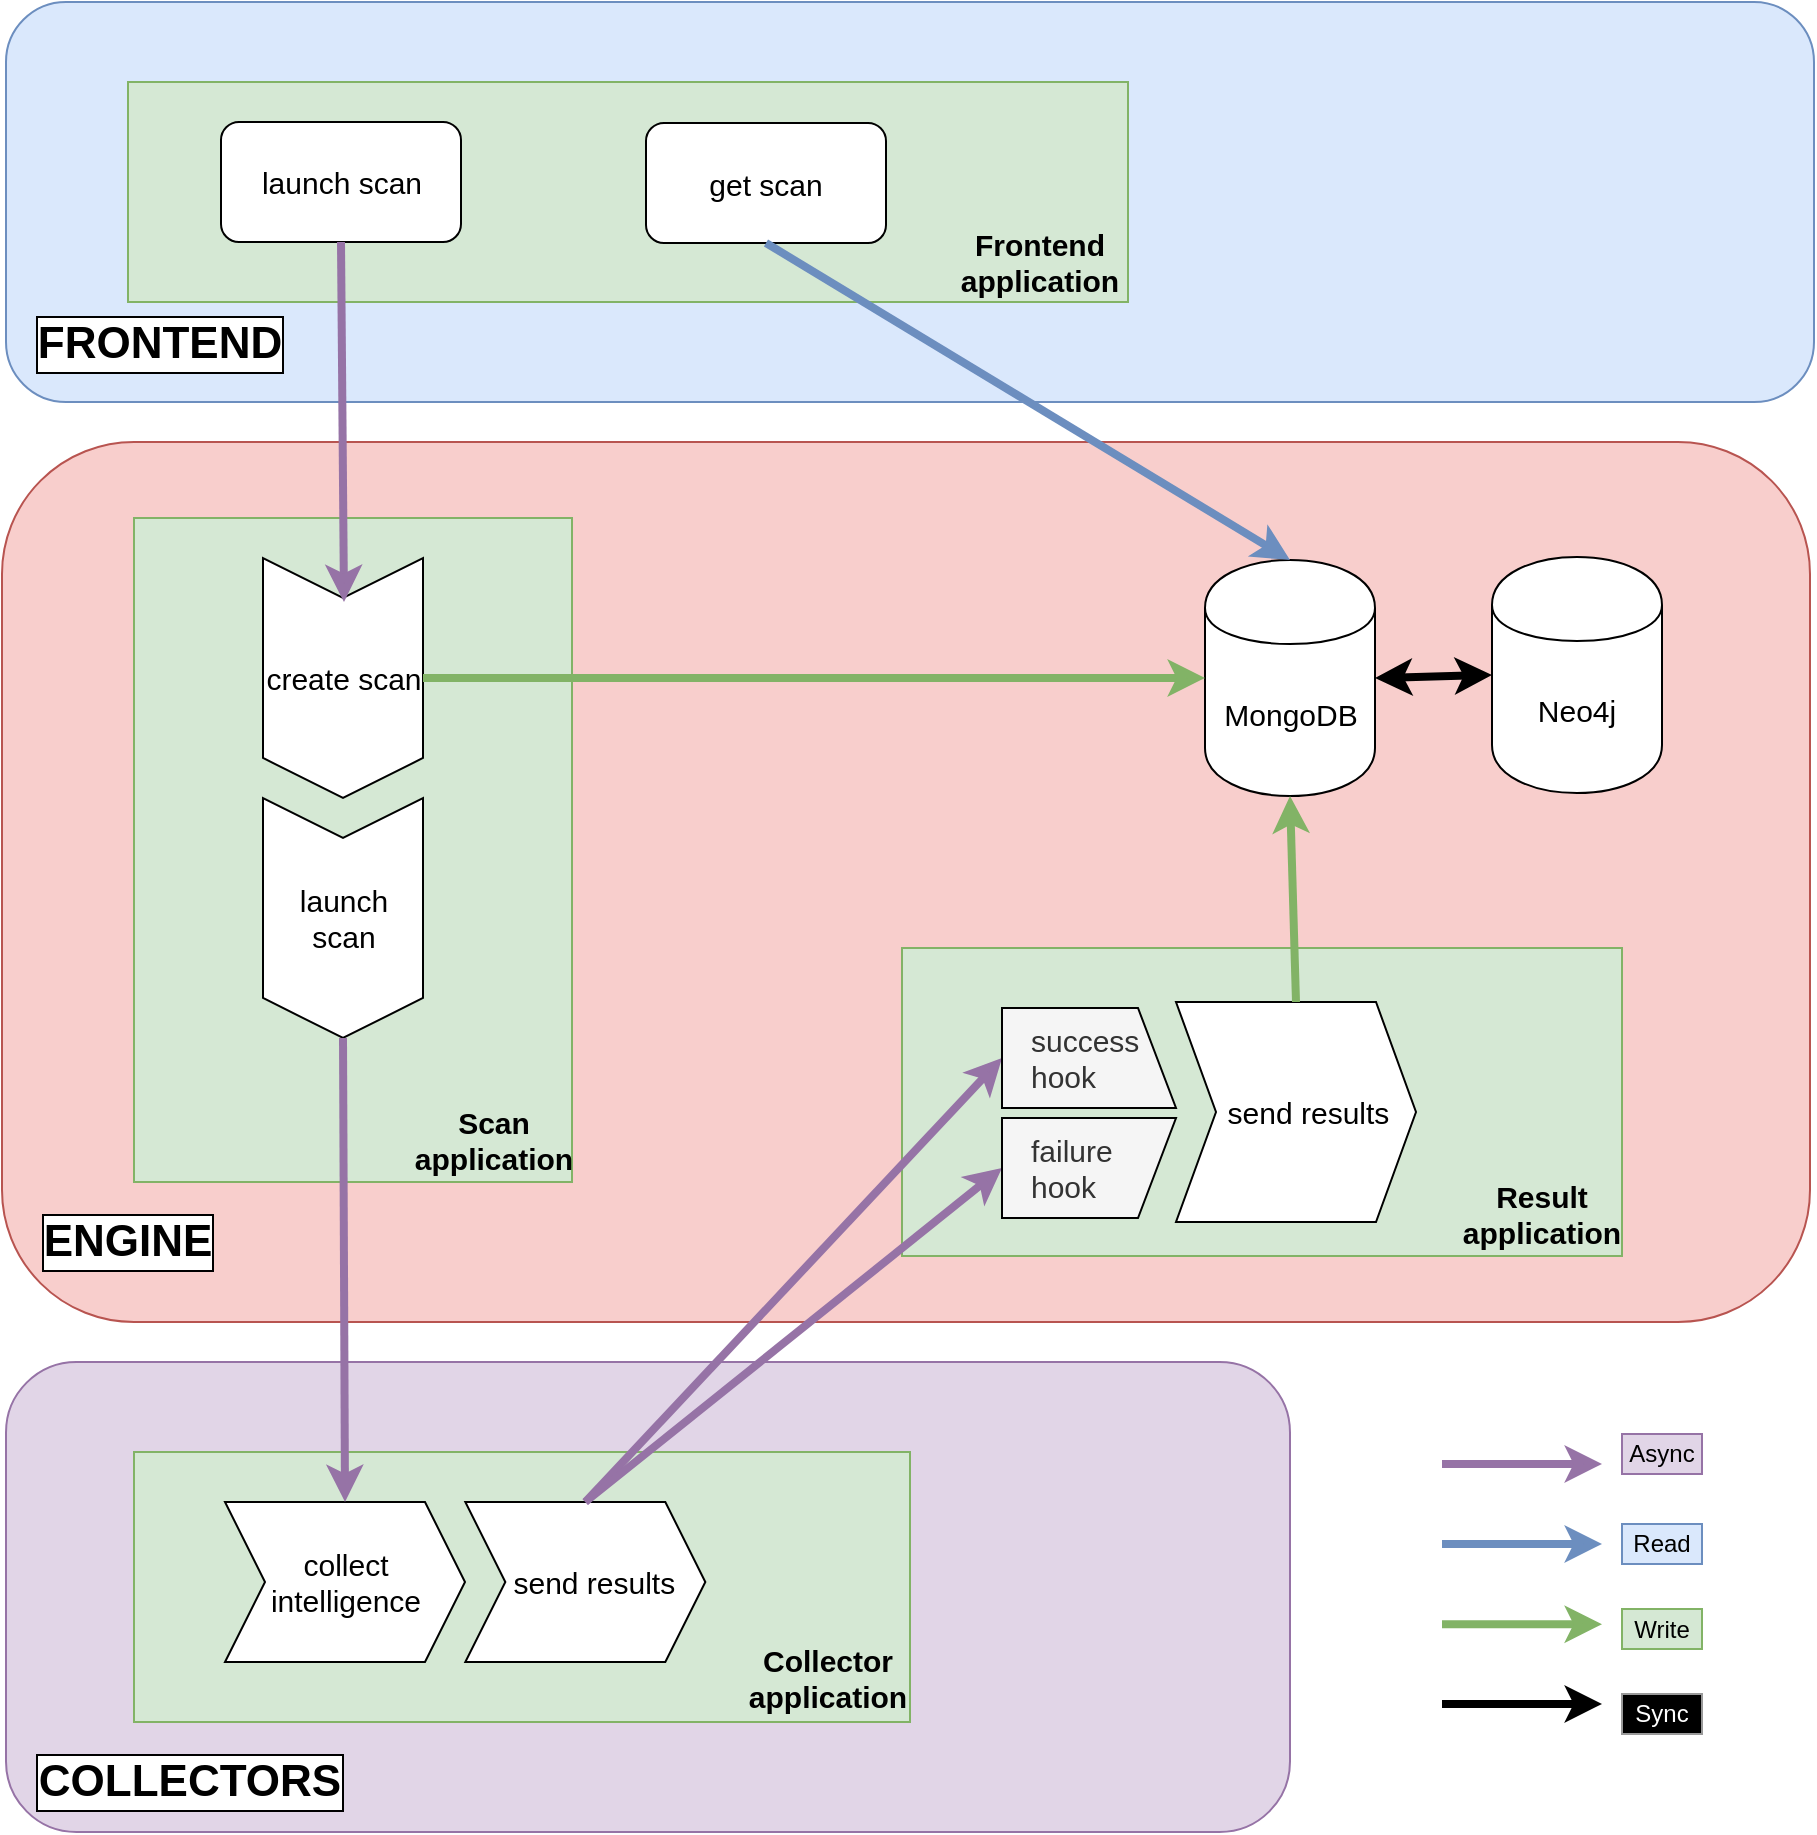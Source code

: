 <mxfile version="11.1.4" type="device"><diagram id="2f404044-711c-603c-8f00-f6bb4c023d3c" name="Page-1"><mxGraphModel dx="2595" dy="3761" grid="1" gridSize="10" guides="1" tooltips="1" connect="1" arrows="1" fold="1" page="1" pageScale="1" pageWidth="827" pageHeight="1169" background="#ffffff" math="0" shadow="0"><root><mxCell id="0"/><mxCell id="1" parent="0"/><mxCell id="509k040vJM3QYNohGuPD-551" value="" style="rounded=1;whiteSpace=wrap;html=1;fillColor=#e1d5e7;strokeColor=#9673a6;" vertex="1" parent="1"><mxGeometry x="738" y="-640" width="642" height="235" as="geometry"/></mxCell><mxCell id="509k040vJM3QYNohGuPD-555" value="" style="rounded=0;whiteSpace=wrap;html=1;fillColor=#d5e8d4;strokeColor=#82b366;glass=0;shadow=0;comic=0;" vertex="1" parent="1"><mxGeometry x="802" y="-595" width="388" height="135" as="geometry"/></mxCell><mxCell id="509k040vJM3QYNohGuPD-549" value="" style="rounded=1;whiteSpace=wrap;html=1;fillColor=#f8cecc;strokeColor=#b85450;" vertex="1" parent="1"><mxGeometry x="736" y="-1100" width="904" height="440" as="geometry"/></mxCell><mxCell id="509k040vJM3QYNohGuPD-554" value="" style="rounded=0;whiteSpace=wrap;html=1;fillColor=#d5e8d4;strokeColor=#82b366;glass=0;shadow=0;comic=0;" vertex="1" parent="1"><mxGeometry x="1186" y="-847" width="360" height="154" as="geometry"/></mxCell><mxCell id="509k040vJM3QYNohGuPD-553" value="" style="rounded=0;whiteSpace=wrap;html=1;fillColor=#d5e8d4;strokeColor=#82b366;glass=0;shadow=0;comic=0;" vertex="1" parent="1"><mxGeometry x="802" y="-1062" width="219" height="332" as="geometry"/></mxCell><mxCell id="509k040vJM3QYNohGuPD-550" value="" style="rounded=1;whiteSpace=wrap;html=1;fillColor=#dae8fc;strokeColor=#6c8ebf;" vertex="1" parent="1"><mxGeometry x="738" y="-1320" width="904" height="200" as="geometry"/></mxCell><mxCell id="509k040vJM3QYNohGuPD-552" value="" style="rounded=0;whiteSpace=wrap;html=1;fillColor=#d5e8d4;strokeColor=#82b366;glass=0;shadow=0;comic=0;" vertex="1" parent="1"><mxGeometry x="799" y="-1280" width="500" height="110" as="geometry"/></mxCell><mxCell id="509k040vJM3QYNohGuPD-517" value="create scan" style="shape=step;perimeter=stepPerimeter;whiteSpace=wrap;html=1;fixedSize=1;gradientColor=none;direction=south;strokeWidth=1;strokeColor=#000000;fontSize=15;" vertex="1" parent="1"><mxGeometry x="866.5" y="-1042" width="80" height="120" as="geometry"/></mxCell><mxCell id="509k040vJM3QYNohGuPD-519" value="MongoDB" style="shape=cylinder;whiteSpace=wrap;html=1;boundedLbl=1;backgroundOutline=1;fontSize=15;" vertex="1" parent="1"><mxGeometry x="1337.5" y="-1041" width="85" height="118" as="geometry"/></mxCell><mxCell id="509k040vJM3QYNohGuPD-521" value="collect&lt;br style=&quot;font-size: 15px;&quot;&gt;intelligence" style="shape=step;perimeter=stepPerimeter;whiteSpace=wrap;html=1;fixedSize=1;gradientColor=none;direction=east;strokeWidth=1;strokeColor=#000000;fontSize=15;size=20;" vertex="1" parent="1"><mxGeometry x="847.5" y="-570" width="120" height="80" as="geometry"/></mxCell><mxCell id="509k040vJM3QYNohGuPD-522" value="&amp;nbsp; send results" style="shape=step;perimeter=stepPerimeter;whiteSpace=wrap;html=1;fixedSize=1;gradientColor=none;direction=east;strokeWidth=1;strokeColor=#000000;fontSize=15;" vertex="1" parent="1"><mxGeometry x="967.667" y="-570" width="120" height="80" as="geometry"/></mxCell><mxCell id="509k040vJM3QYNohGuPD-524" value="&amp;nbsp; &amp;nbsp;send results" style="shape=step;perimeter=stepPerimeter;whiteSpace=wrap;html=1;fixedSize=1;gradientColor=none;direction=east;strokeWidth=1;strokeColor=#000000;fontSize=15;" vertex="1" parent="1"><mxGeometry x="1323" y="-820" width="120" height="110" as="geometry"/></mxCell><mxCell id="509k040vJM3QYNohGuPD-529" value="" style="endArrow=classic;html=1;entryX=0.5;entryY=1;entryDx=0;entryDy=0;exitX=0.5;exitY=0;exitDx=0;exitDy=0;strokeWidth=4;fillColor=#e1d5e7;strokeColor=#9673a6;" edge="1" parent="1" source="509k040vJM3QYNohGuPD-522" target="509k040vJM3QYNohGuPD-572"><mxGeometry width="50" height="50" relative="1" as="geometry"><mxPoint x="1351" y="-600" as="sourcePoint"/><mxPoint x="1231" y="-795" as="targetPoint"/></mxGeometry></mxCell><mxCell id="509k040vJM3QYNohGuPD-530" value="" style="endArrow=classic;html=1;entryX=0.5;entryY=1;entryDx=0;entryDy=0;exitX=0.5;exitY=0;exitDx=0;exitDy=0;strokeWidth=4;fillColor=#e1d5e7;strokeColor=#9673a6;" edge="1" parent="1" source="509k040vJM3QYNohGuPD-522" target="509k040vJM3QYNohGuPD-574"><mxGeometry width="50" height="50" relative="1" as="geometry"><mxPoint x="825.457" y="-774.348" as="sourcePoint"/><mxPoint x="1235" y="-726.227" as="targetPoint"/></mxGeometry></mxCell><mxCell id="509k040vJM3QYNohGuPD-531" value="launch scan" style="rounded=1;whiteSpace=wrap;html=1;strokeWidth=1;strokeColor=#000000;fontSize=15;" vertex="1" parent="1"><mxGeometry x="845.5" y="-1260" width="120" height="60" as="geometry"/></mxCell><mxCell id="509k040vJM3QYNohGuPD-532" value="launch scan" style="shape=step;perimeter=stepPerimeter;whiteSpace=wrap;html=1;fixedSize=1;gradientColor=none;direction=south;strokeWidth=1;strokeColor=#000000;fontSize=15;" vertex="1" parent="1"><mxGeometry x="866.5" y="-922" width="80" height="120" as="geometry"/></mxCell><mxCell id="509k040vJM3QYNohGuPD-533" value="" style="endArrow=classic;html=1;exitX=0.5;exitY=0;exitDx=0;exitDy=0;strokeWidth=4;fillColor=#d5e8d4;strokeColor=#82b366;entryX=0;entryY=0.5;entryDx=0;entryDy=0;" edge="1" parent="1" source="509k040vJM3QYNohGuPD-517" target="509k040vJM3QYNohGuPD-519"><mxGeometry width="50" height="50" relative="1" as="geometry"><mxPoint x="1260" y="-770" as="sourcePoint"/><mxPoint x="1310" y="-820" as="targetPoint"/></mxGeometry></mxCell><mxCell id="509k040vJM3QYNohGuPD-534" value="" style="endArrow=classic;html=1;exitX=1;exitY=0.5;exitDx=0;exitDy=0;entryX=0.5;entryY=0;entryDx=0;entryDy=0;strokeWidth=4;fillColor=#e1d5e7;strokeColor=#9673a6;" edge="1" parent="1" source="509k040vJM3QYNohGuPD-532" target="509k040vJM3QYNohGuPD-521"><mxGeometry width="50" height="50" relative="1" as="geometry"><mxPoint x="1300" y="-680" as="sourcePoint"/><mxPoint x="1350" y="-730" as="targetPoint"/></mxGeometry></mxCell><mxCell id="509k040vJM3QYNohGuPD-535" value="" style="endArrow=classic;html=1;entryX=0.5;entryY=1;entryDx=0;entryDy=0;exitX=0.5;exitY=0;exitDx=0;exitDy=0;strokeWidth=4;fillColor=#d5e8d4;strokeColor=#82b366;" edge="1" parent="1" source="509k040vJM3QYNohGuPD-524" target="509k040vJM3QYNohGuPD-519"><mxGeometry width="50" height="50" relative="1" as="geometry"><mxPoint x="1380" y="-680" as="sourcePoint"/><mxPoint x="1430" y="-730" as="targetPoint"/></mxGeometry></mxCell><mxCell id="509k040vJM3QYNohGuPD-536" value="" style="endArrow=classic;html=1;exitX=0.5;exitY=1;exitDx=0;exitDy=0;strokeWidth=4;fillColor=#e1d5e7;strokeColor=#9673a6;" edge="1" parent="1" source="509k040vJM3QYNohGuPD-531"><mxGeometry width="50" height="50" relative="1" as="geometry"><mxPoint x="670" y="-990" as="sourcePoint"/><mxPoint x="907" y="-1020" as="targetPoint"/></mxGeometry></mxCell><mxCell id="509k040vJM3QYNohGuPD-539" value="" style="endArrow=classic;html=1;strokeWidth=4;fillColor=#d5e8d4;strokeColor=#82b366;" edge="1" parent="1"><mxGeometry width="50" height="50" relative="1" as="geometry"><mxPoint x="1456" y="-508.9" as="sourcePoint"/><mxPoint x="1536" y="-508.9" as="targetPoint"/></mxGeometry></mxCell><mxCell id="509k040vJM3QYNohGuPD-542" value="" style="endArrow=classic;html=1;strokeWidth=4;fillColor=#f8cecc;strokeColor=#000000;" edge="1" parent="1"><mxGeometry width="50" height="50" relative="1" as="geometry"><mxPoint x="1456" y="-469" as="sourcePoint"/><mxPoint x="1536" y="-469" as="targetPoint"/></mxGeometry></mxCell><mxCell id="509k040vJM3QYNohGuPD-543" value="" style="endArrow=classic;html=1;strokeWidth=4;fillColor=#dae8fc;strokeColor=#6c8ebf;" edge="1" parent="1"><mxGeometry width="50" height="50" relative="1" as="geometry"><mxPoint x="1456" y="-549" as="sourcePoint"/><mxPoint x="1536" y="-549" as="targetPoint"/></mxGeometry></mxCell><mxCell id="509k040vJM3QYNohGuPD-547" value="" style="endArrow=classic;startArrow=classic;html=1;strokeWidth=4;entryX=0;entryY=0.5;entryDx=0;entryDy=0;exitX=1;exitY=0.5;exitDx=0;exitDy=0;" edge="1" parent="1" source="509k040vJM3QYNohGuPD-519" target="509k040vJM3QYNohGuPD-563"><mxGeometry width="50" height="50" relative="1" as="geometry"><mxPoint x="1090" y="-1110" as="sourcePoint"/><mxPoint x="1460" y="-982" as="targetPoint"/></mxGeometry></mxCell><mxCell id="509k040vJM3QYNohGuPD-563" value="Neo4j" style="shape=cylinder;whiteSpace=wrap;html=1;boundedLbl=1;backgroundOutline=1;fontSize=15;" vertex="1" parent="1"><mxGeometry x="1481" y="-1042.5" width="85" height="118" as="geometry"/></mxCell><mxCell id="509k040vJM3QYNohGuPD-565" value="get scan" style="rounded=1;whiteSpace=wrap;html=1;strokeWidth=1;strokeColor=#000000;fontSize=15;" vertex="1" parent="1"><mxGeometry x="1058" y="-1259.5" width="120" height="60" as="geometry"/></mxCell><mxCell id="509k040vJM3QYNohGuPD-566" value="" style="endArrow=classic;html=1;strokeWidth=4;fillColor=#e1d5e7;strokeColor=#9673a6;" edge="1" parent="1"><mxGeometry width="50" height="50" relative="1" as="geometry"><mxPoint x="1456" y="-589" as="sourcePoint"/><mxPoint x="1536" y="-589" as="targetPoint"/></mxGeometry></mxCell><mxCell id="509k040vJM3QYNohGuPD-567" value="" style="endArrow=classic;html=1;strokeColor=#6c8ebf;strokeWidth=4;exitX=0.5;exitY=1;exitDx=0;exitDy=0;fillColor=#dae8fc;entryX=0.5;entryY=0;entryDx=0;entryDy=0;" edge="1" parent="1" source="509k040vJM3QYNohGuPD-565" target="509k040vJM3QYNohGuPD-519"><mxGeometry width="50" height="50" relative="1" as="geometry"><mxPoint x="570" y="-1040" as="sourcePoint"/><mxPoint x="1710" y="-1090" as="targetPoint"/></mxGeometry></mxCell><mxCell id="509k040vJM3QYNohGuPD-568" value="Async" style="text;html=1;strokeColor=#9673a6;fillColor=#e1d5e7;align=center;verticalAlign=middle;whiteSpace=wrap;rounded=0;" vertex="1" parent="1"><mxGeometry x="1546" y="-604" width="40" height="20" as="geometry"/></mxCell><mxCell id="509k040vJM3QYNohGuPD-569" value="Read" style="text;html=1;strokeColor=#6c8ebf;fillColor=#dae8fc;align=center;verticalAlign=middle;whiteSpace=wrap;rounded=0;" vertex="1" parent="1"><mxGeometry x="1546" y="-559" width="40" height="20" as="geometry"/></mxCell><mxCell id="509k040vJM3QYNohGuPD-570" value="Write" style="text;html=1;strokeColor=#82b366;fillColor=#d5e8d4;align=center;verticalAlign=middle;whiteSpace=wrap;rounded=0;" vertex="1" parent="1"><mxGeometry x="1546" y="-516.5" width="40" height="20" as="geometry"/></mxCell><mxCell id="509k040vJM3QYNohGuPD-571" value="Sync" style="text;html=1;strokeColor=#999999;fillColor=#000000;align=center;verticalAlign=middle;whiteSpace=wrap;rounded=0;fontColor=#FFFFFF;" vertex="1" parent="1"><mxGeometry x="1546" y="-474" width="40" height="20" as="geometry"/></mxCell><mxCell id="509k040vJM3QYNohGuPD-572" value="&amp;nbsp; &amp;nbsp;success&lt;br style=&quot;font-size: 15px&quot;&gt;&amp;nbsp; &amp;nbsp;hook" style="shape=manualInput;whiteSpace=wrap;html=1;fillColor=#f5f5f5;fontColor=#333333;strokeColor=#000000;direction=south;align=left;rotation=0;size=19;strokeWidth=1;fontSize=15;" vertex="1" parent="1"><mxGeometry x="1236" y="-817" width="87" height="50" as="geometry"/></mxCell><mxCell id="509k040vJM3QYNohGuPD-574" value="&amp;nbsp; &amp;nbsp;failure&lt;br style=&quot;font-size: 15px;&quot;&gt;&amp;nbsp; &amp;nbsp;hook" style="shape=manualInput;whiteSpace=wrap;html=1;fillColor=#f5f5f5;fontColor=#333333;strokeColor=#000000;direction=south;align=left;rotation=0;size=19;flipH=0;flipV=1;strokeWidth=1;fontSize=15;" vertex="1" parent="1"><mxGeometry x="1236" y="-762" width="87" height="50" as="geometry"/></mxCell><mxCell id="509k040vJM3QYNohGuPD-575" value="Scan application" style="text;html=1;strokeColor=none;fillColor=none;align=center;verticalAlign=middle;whiteSpace=wrap;rounded=0;fontColor=#000000;fontSize=15;fontStyle=1;labelBorderColor=none;labelBackgroundColor=none;" vertex="1" parent="1"><mxGeometry x="961.5" y="-761" width="40" height="20" as="geometry"/></mxCell><mxCell id="509k040vJM3QYNohGuPD-576" value="Result application" style="text;html=1;strokeColor=none;fillColor=none;align=center;verticalAlign=middle;whiteSpace=wrap;rounded=0;fontColor=#000000;fontSize=15;fontStyle=1;labelBorderColor=none;labelBackgroundColor=none;" vertex="1" parent="1"><mxGeometry x="1486" y="-724" width="40" height="20" as="geometry"/></mxCell><mxCell id="509k040vJM3QYNohGuPD-577" value="Collector application" style="text;html=1;strokeColor=none;fillColor=none;align=center;verticalAlign=middle;whiteSpace=wrap;rounded=0;fontColor=#000000;fontSize=15;fontStyle=1;labelBorderColor=none;labelBackgroundColor=none;" vertex="1" parent="1"><mxGeometry x="1129" y="-492" width="40" height="20" as="geometry"/></mxCell><mxCell id="509k040vJM3QYNohGuPD-578" value="Frontend application" style="text;html=1;strokeColor=none;fillColor=none;align=center;verticalAlign=middle;whiteSpace=wrap;rounded=0;fontColor=#000000;fontSize=15;fontStyle=1;labelBorderColor=none;labelBackgroundColor=none;" vertex="1" parent="1"><mxGeometry x="1235" y="-1200.5" width="40" height="20" as="geometry"/></mxCell><mxCell id="509k040vJM3QYNohGuPD-579" value="FRONTEND" style="text;html=1;strokeColor=none;fillColor=none;align=center;verticalAlign=middle;whiteSpace=wrap;rounded=0;shadow=0;glass=0;comic=0;labelBackgroundColor=#ffffff;fontSize=22;fontColor=#000000;fontStyle=1;labelBorderColor=#000000;spacingTop=1;" vertex="1" parent="1"><mxGeometry x="795" y="-1160" width="40" height="20" as="geometry"/></mxCell><mxCell id="509k040vJM3QYNohGuPD-580" value="ENGINE" style="text;html=1;strokeColor=none;fillColor=none;align=center;verticalAlign=middle;whiteSpace=wrap;rounded=0;shadow=0;glass=0;comic=0;labelBackgroundColor=#ffffff;fontSize=22;fontColor=#000000;fontStyle=1;labelBorderColor=#000000;" vertex="1" parent="1"><mxGeometry x="779" y="-710" width="40" height="20" as="geometry"/></mxCell><mxCell id="509k040vJM3QYNohGuPD-581" value="COLLECTORS" style="text;html=1;strokeColor=none;fillColor=none;align=center;verticalAlign=middle;whiteSpace=wrap;rounded=0;shadow=0;glass=0;comic=0;labelBackgroundColor=#ffffff;fontSize=22;fontColor=#000000;fontStyle=1;labelBorderColor=#000000;" vertex="1" parent="1"><mxGeometry x="810" y="-440" width="40" height="20" as="geometry"/></mxCell></root></mxGraphModel></diagram></mxfile>

